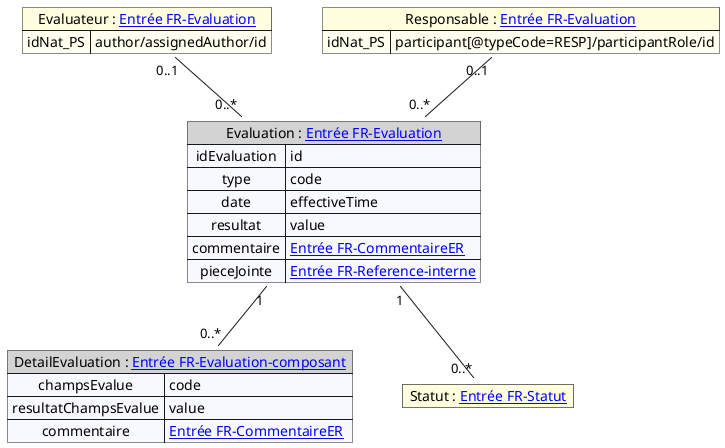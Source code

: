 @startuml


map "Evaluation : [[contenu_dossier_corps_cda.html Entrée FR-Evaluation]]" as Evaluation #back:GhostWhite;header:LightGray{
    idEvaluation => id
    type => code
    date => effectiveTime
    resultat => value
    commentaire => [[contenu_dossier_corps_cda.html Entrée FR-CommentaireER]]
    pieceJointe => [[contenu_dossier_corps_cda.html Entrée FR-Reference-interne]]
}


map "DetailEvaluation : [[contenu_dossier_corps_cda.html Entrée FR-Evaluation-composant]]" as DetailEvaluation #back:GhostWhite;header:LightGray{
    champsEvalue => code
    resultatChampsEvalue => value
    commentaire => [[contenu_dossier_corps_cda.html Entrée FR-CommentaireER]]
}

map "Evaluateur : [[contenu_dossier_corps_cda.html Entrée FR-Evaluation]]" as Evaluateur#back:Ivory;header:LightYellow {
    idNat_PS => author/assignedAuthor/id
}

map "Responsable : [[contenu_dossier_corps_cda.html Entrée FR-Evaluation]]" as Responsable#back:Ivory;header:LightYellow {
    idNat_PS => participant[@typeCode=RESP]/participantRole/id
}

map "Statut : [[contenu_dossier_corps_cda.html Entrée FR-Statut]]" as Statut #back:Ivory;header:LightYellow {
   
}

'Liens entre éléments
Evaluateur "0..1" -- "0..*" Evaluation
Responsable "0..1" -- "0..*" Evaluation
Evaluation "1" -- "0..*" DetailEvaluation
Evaluation "1" -- "0..*" Statut

@enduml
